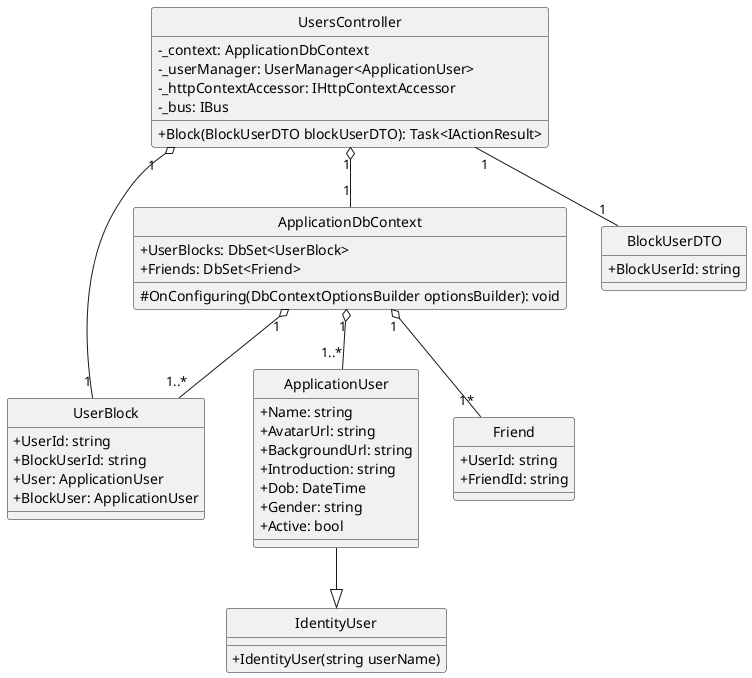 @startuml
hide circle
skinparam classAttributeIconSize 0
class UsersController {
    - _context: ApplicationDbContext
    - _userManager: UserManager<ApplicationUser>
    - _httpContextAccessor: IHttpContextAccessor
    - _bus: IBus
    + Block(BlockUserDTO blockUserDTO): Task<IActionResult>
}

class ApplicationDbContext {
    + UserBlocks: DbSet<UserBlock>
    + Friends: DbSet<Friend>
    # OnConfiguring(DbContextOptionsBuilder optionsBuilder): void
}
class UserBlock{
    + UserId: string
    + BlockUserId: string
    + User: ApplicationUser
    + BlockUser: ApplicationUser
}

class BlockUserDTO {
    + BlockUserId: string
}


class ApplicationUser {
    + Name: string
    + AvatarUrl: string
    + BackgroundUrl: string
    + Introduction: string
    + Dob: DateTime
    + Gender: string
    + Active: bool
}
class Friend{
    + UserId: string
    + FriendId: string
}

class IdentityUser {
    + IdentityUser(string userName) 
}

UsersController "1" o--"1" ApplicationDbContext
UsersController "1" -- "1" BlockUserDTO
ApplicationDbContext "1" o--"1..*" ApplicationUser
UsersController "1" o--"1" UserBlock
ApplicationDbContext "1" o--"1..*" UserBlock
ApplicationDbContext "1" o--"1*" Friend
ApplicationUser --|> IdentityUser
@enduml